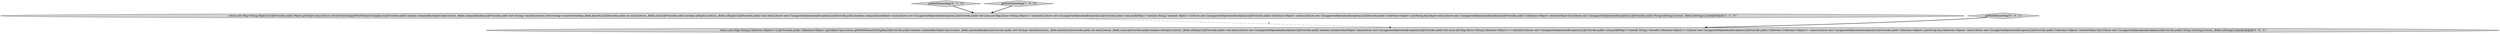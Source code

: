 digraph {
2 [style = filled, label = "getFieldValueMap['0', '1', '0']", fillcolor = lightgray, shape = diamond image = "AAA0AAABBB2BBB"];
0 [style = filled, label = "return new Map<String,Object>(){@Override public Object get(Object key){return convertCharSeq(getFirstValue((String)key))}@Override public boolean containsKey(Object key){return _fields.containsKey(key)}@Override public Set<String> keySet(){return (Set<String>)convertCharSeq(_fields.keySet())}@Override public int size(){return _fields.size()}@Override public boolean isEmpty(){return _fields.isEmpty()}@Override public void clear(){throw new UnsupportedOperationException()}@Override public boolean containsValue(Object value){throw new UnsupportedOperationException()}@Override public Set<java.util.Map.Entry<String,Object>> entrySet(){throw new UnsupportedOperationException()}@Override public void putAll(Map<? extends String,? extends Object> t){throw new UnsupportedOperationException()}@Override public Collection<Object> values(){throw new UnsupportedOperationException()}@Override public Collection<Object> put(String key,Object value){throw new UnsupportedOperationException()}@Override public Collection<Object> remove(Object key){throw new UnsupportedOperationException()}@Override public String toString(){return _fields.toString()}}@@@3@@@['1', '1', '0']", fillcolor = lightgray, shape = ellipse image = "AAA0AAABBB1BBB"];
3 [style = filled, label = "getFieldValuesMap['0', '0', '1']", fillcolor = lightgray, shape = diamond image = "AAA0AAABBB3BBB"];
1 [style = filled, label = "getFieldValueMap['1', '0', '0']", fillcolor = lightgray, shape = diamond image = "AAA0AAABBB1BBB"];
4 [style = filled, label = "return new Map<String,Collection<Object>>(){@Override public Collection<Object> get(Object key){return getFieldValues((String)key)}@Override public boolean containsKey(Object key){return _fields.containsKey(key)}@Override public Set<String> keySet(){return _fields.keySet()}@Override public int size(){return _fields.size()}@Override public boolean isEmpty(){return _fields.isEmpty()}@Override public void clear(){throw new UnsupportedOperationException()}@Override public boolean containsValue(Object value){throw new UnsupportedOperationException()}@Override public Set<java.util.Map.Entry<String,Collection<Object>>> entrySet(){throw new UnsupportedOperationException()}@Override public void putAll(Map<? extends String,? extends Collection<Object>> t){throw new UnsupportedOperationException()}@Override public Collection<Collection<Object>> values(){throw new UnsupportedOperationException()}@Override public Collection<Object> put(String key,Collection<Object> value){throw new UnsupportedOperationException()}@Override public Collection<Object> remove(Object key){throw new UnsupportedOperationException()}@Override public String toString(){return _fields.toString()}}@@@3@@@['0', '0', '1']", fillcolor = lightgray, shape = ellipse image = "AAA0AAABBB3BBB"];
2->0 [style = bold, label=""];
0->4 [style = dashed, label="0"];
1->0 [style = bold, label=""];
3->4 [style = bold, label=""];
}

